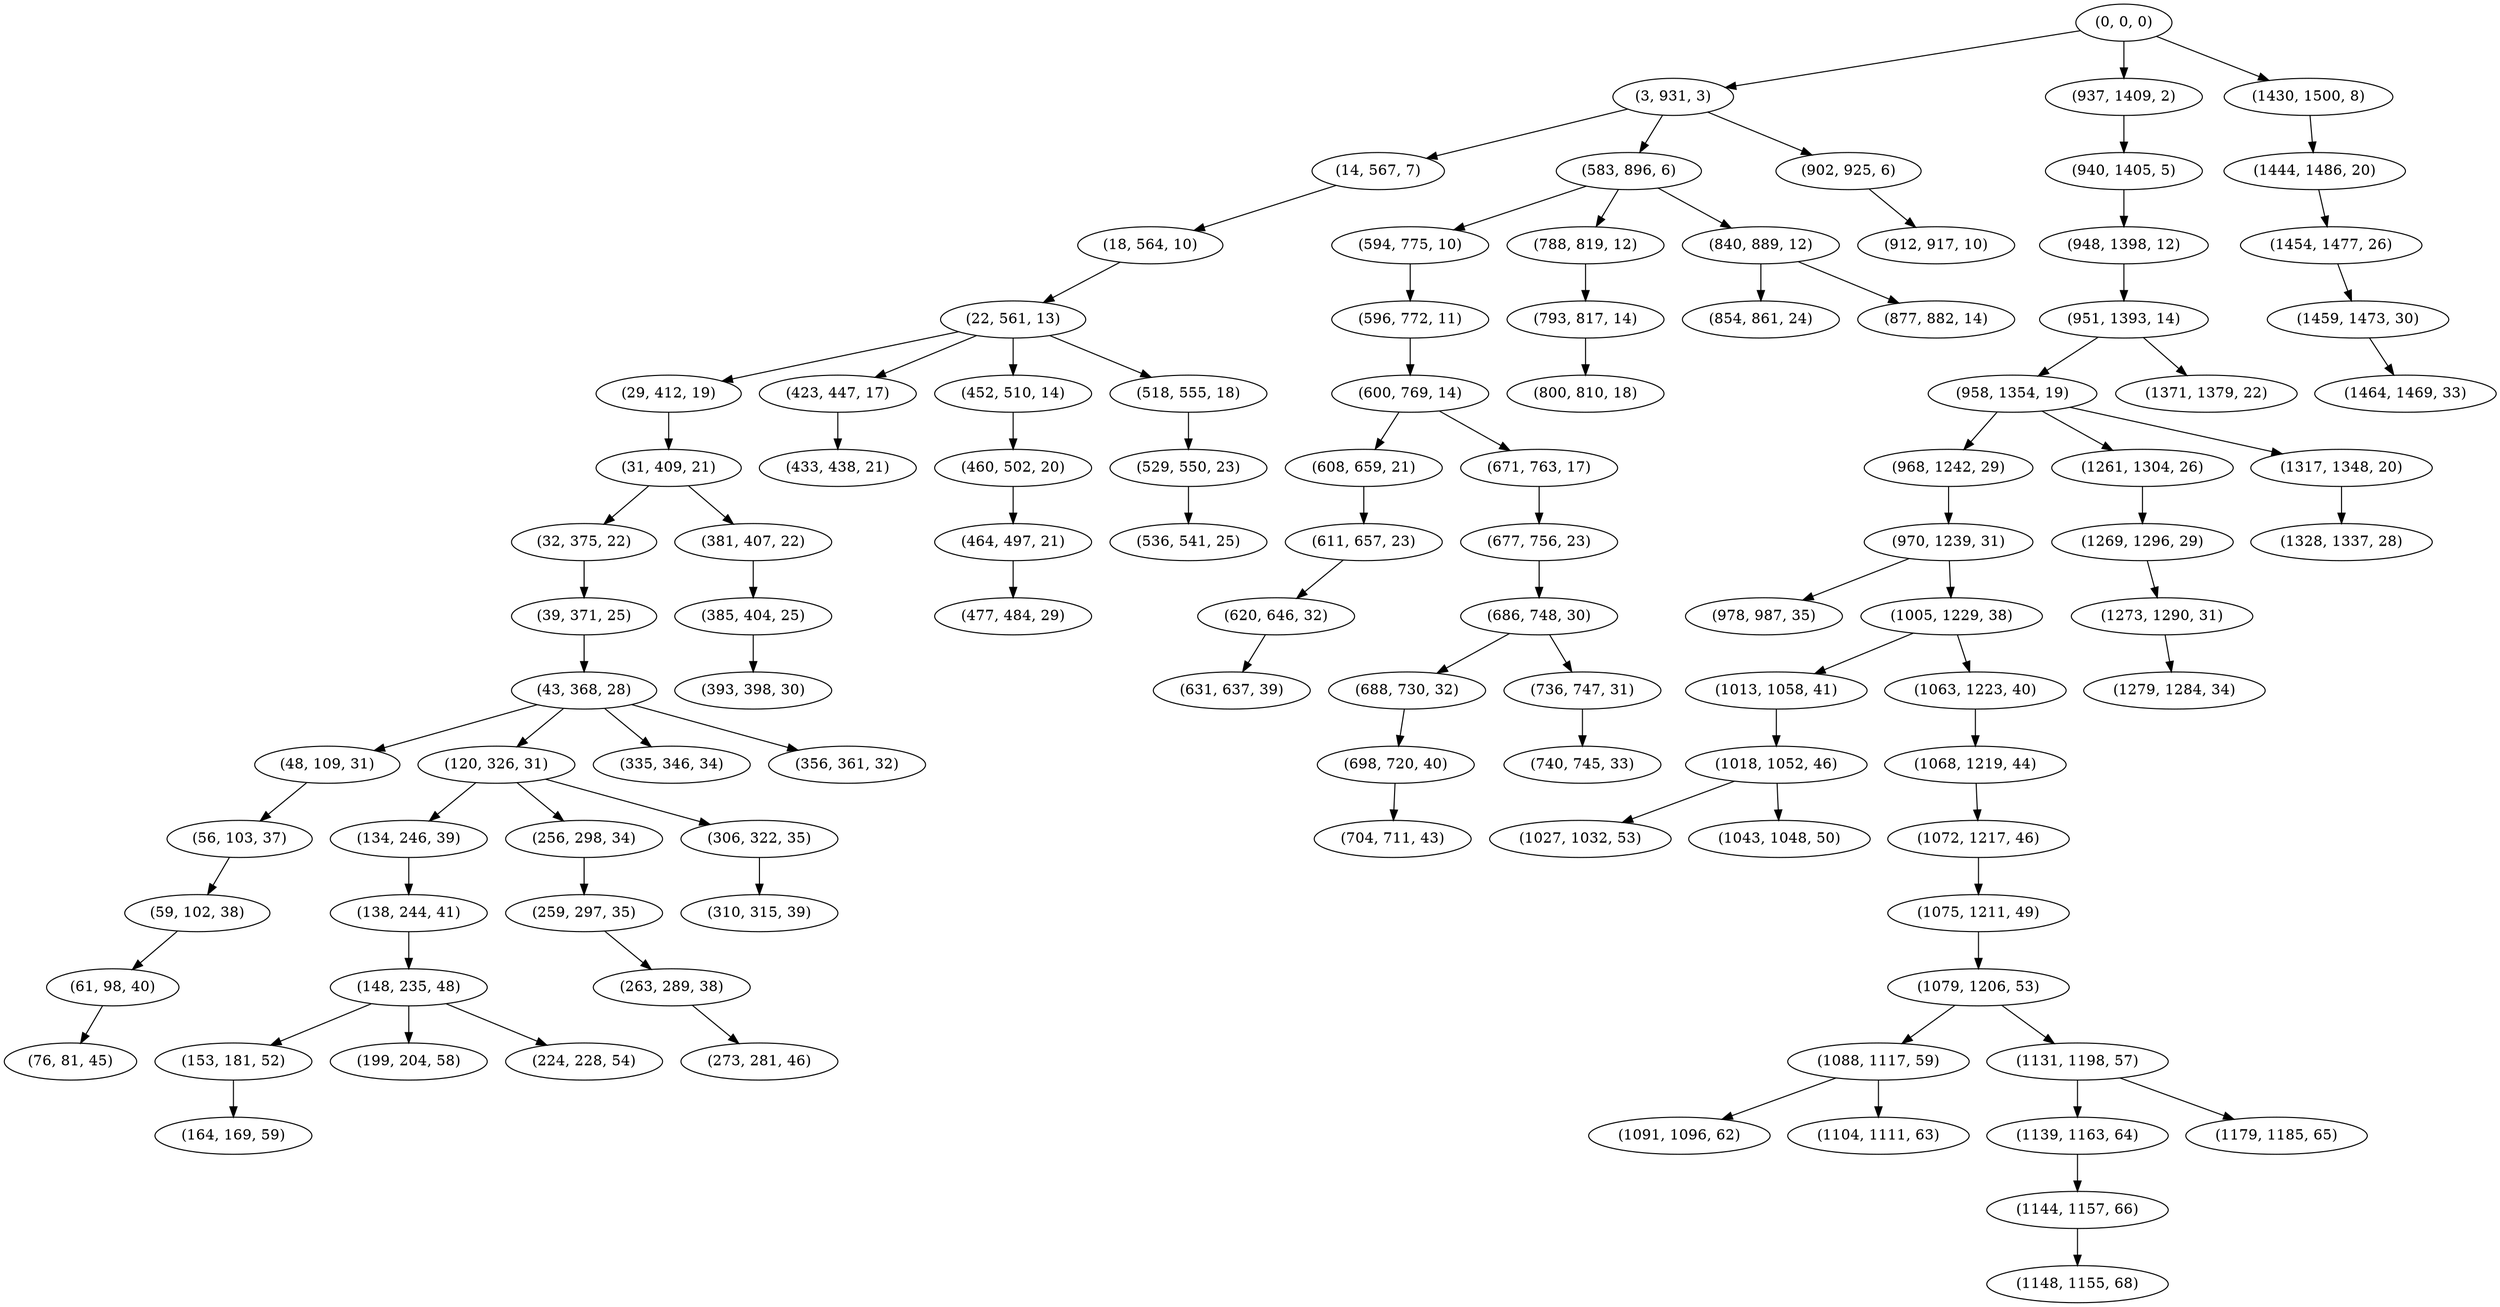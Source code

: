 digraph tree {
    "(0, 0, 0)";
    "(3, 931, 3)";
    "(14, 567, 7)";
    "(18, 564, 10)";
    "(22, 561, 13)";
    "(29, 412, 19)";
    "(31, 409, 21)";
    "(32, 375, 22)";
    "(39, 371, 25)";
    "(43, 368, 28)";
    "(48, 109, 31)";
    "(56, 103, 37)";
    "(59, 102, 38)";
    "(61, 98, 40)";
    "(76, 81, 45)";
    "(120, 326, 31)";
    "(134, 246, 39)";
    "(138, 244, 41)";
    "(148, 235, 48)";
    "(153, 181, 52)";
    "(164, 169, 59)";
    "(199, 204, 58)";
    "(224, 228, 54)";
    "(256, 298, 34)";
    "(259, 297, 35)";
    "(263, 289, 38)";
    "(273, 281, 46)";
    "(306, 322, 35)";
    "(310, 315, 39)";
    "(335, 346, 34)";
    "(356, 361, 32)";
    "(381, 407, 22)";
    "(385, 404, 25)";
    "(393, 398, 30)";
    "(423, 447, 17)";
    "(433, 438, 21)";
    "(452, 510, 14)";
    "(460, 502, 20)";
    "(464, 497, 21)";
    "(477, 484, 29)";
    "(518, 555, 18)";
    "(529, 550, 23)";
    "(536, 541, 25)";
    "(583, 896, 6)";
    "(594, 775, 10)";
    "(596, 772, 11)";
    "(600, 769, 14)";
    "(608, 659, 21)";
    "(611, 657, 23)";
    "(620, 646, 32)";
    "(631, 637, 39)";
    "(671, 763, 17)";
    "(677, 756, 23)";
    "(686, 748, 30)";
    "(688, 730, 32)";
    "(698, 720, 40)";
    "(704, 711, 43)";
    "(736, 747, 31)";
    "(740, 745, 33)";
    "(788, 819, 12)";
    "(793, 817, 14)";
    "(800, 810, 18)";
    "(840, 889, 12)";
    "(854, 861, 24)";
    "(877, 882, 14)";
    "(902, 925, 6)";
    "(912, 917, 10)";
    "(937, 1409, 2)";
    "(940, 1405, 5)";
    "(948, 1398, 12)";
    "(951, 1393, 14)";
    "(958, 1354, 19)";
    "(968, 1242, 29)";
    "(970, 1239, 31)";
    "(978, 987, 35)";
    "(1005, 1229, 38)";
    "(1013, 1058, 41)";
    "(1018, 1052, 46)";
    "(1027, 1032, 53)";
    "(1043, 1048, 50)";
    "(1063, 1223, 40)";
    "(1068, 1219, 44)";
    "(1072, 1217, 46)";
    "(1075, 1211, 49)";
    "(1079, 1206, 53)";
    "(1088, 1117, 59)";
    "(1091, 1096, 62)";
    "(1104, 1111, 63)";
    "(1131, 1198, 57)";
    "(1139, 1163, 64)";
    "(1144, 1157, 66)";
    "(1148, 1155, 68)";
    "(1179, 1185, 65)";
    "(1261, 1304, 26)";
    "(1269, 1296, 29)";
    "(1273, 1290, 31)";
    "(1279, 1284, 34)";
    "(1317, 1348, 20)";
    "(1328, 1337, 28)";
    "(1371, 1379, 22)";
    "(1430, 1500, 8)";
    "(1444, 1486, 20)";
    "(1454, 1477, 26)";
    "(1459, 1473, 30)";
    "(1464, 1469, 33)";
    "(0, 0, 0)" -> "(3, 931, 3)";
    "(0, 0, 0)" -> "(937, 1409, 2)";
    "(0, 0, 0)" -> "(1430, 1500, 8)";
    "(3, 931, 3)" -> "(14, 567, 7)";
    "(3, 931, 3)" -> "(583, 896, 6)";
    "(3, 931, 3)" -> "(902, 925, 6)";
    "(14, 567, 7)" -> "(18, 564, 10)";
    "(18, 564, 10)" -> "(22, 561, 13)";
    "(22, 561, 13)" -> "(29, 412, 19)";
    "(22, 561, 13)" -> "(423, 447, 17)";
    "(22, 561, 13)" -> "(452, 510, 14)";
    "(22, 561, 13)" -> "(518, 555, 18)";
    "(29, 412, 19)" -> "(31, 409, 21)";
    "(31, 409, 21)" -> "(32, 375, 22)";
    "(31, 409, 21)" -> "(381, 407, 22)";
    "(32, 375, 22)" -> "(39, 371, 25)";
    "(39, 371, 25)" -> "(43, 368, 28)";
    "(43, 368, 28)" -> "(48, 109, 31)";
    "(43, 368, 28)" -> "(120, 326, 31)";
    "(43, 368, 28)" -> "(335, 346, 34)";
    "(43, 368, 28)" -> "(356, 361, 32)";
    "(48, 109, 31)" -> "(56, 103, 37)";
    "(56, 103, 37)" -> "(59, 102, 38)";
    "(59, 102, 38)" -> "(61, 98, 40)";
    "(61, 98, 40)" -> "(76, 81, 45)";
    "(120, 326, 31)" -> "(134, 246, 39)";
    "(120, 326, 31)" -> "(256, 298, 34)";
    "(120, 326, 31)" -> "(306, 322, 35)";
    "(134, 246, 39)" -> "(138, 244, 41)";
    "(138, 244, 41)" -> "(148, 235, 48)";
    "(148, 235, 48)" -> "(153, 181, 52)";
    "(148, 235, 48)" -> "(199, 204, 58)";
    "(148, 235, 48)" -> "(224, 228, 54)";
    "(153, 181, 52)" -> "(164, 169, 59)";
    "(256, 298, 34)" -> "(259, 297, 35)";
    "(259, 297, 35)" -> "(263, 289, 38)";
    "(263, 289, 38)" -> "(273, 281, 46)";
    "(306, 322, 35)" -> "(310, 315, 39)";
    "(381, 407, 22)" -> "(385, 404, 25)";
    "(385, 404, 25)" -> "(393, 398, 30)";
    "(423, 447, 17)" -> "(433, 438, 21)";
    "(452, 510, 14)" -> "(460, 502, 20)";
    "(460, 502, 20)" -> "(464, 497, 21)";
    "(464, 497, 21)" -> "(477, 484, 29)";
    "(518, 555, 18)" -> "(529, 550, 23)";
    "(529, 550, 23)" -> "(536, 541, 25)";
    "(583, 896, 6)" -> "(594, 775, 10)";
    "(583, 896, 6)" -> "(788, 819, 12)";
    "(583, 896, 6)" -> "(840, 889, 12)";
    "(594, 775, 10)" -> "(596, 772, 11)";
    "(596, 772, 11)" -> "(600, 769, 14)";
    "(600, 769, 14)" -> "(608, 659, 21)";
    "(600, 769, 14)" -> "(671, 763, 17)";
    "(608, 659, 21)" -> "(611, 657, 23)";
    "(611, 657, 23)" -> "(620, 646, 32)";
    "(620, 646, 32)" -> "(631, 637, 39)";
    "(671, 763, 17)" -> "(677, 756, 23)";
    "(677, 756, 23)" -> "(686, 748, 30)";
    "(686, 748, 30)" -> "(688, 730, 32)";
    "(686, 748, 30)" -> "(736, 747, 31)";
    "(688, 730, 32)" -> "(698, 720, 40)";
    "(698, 720, 40)" -> "(704, 711, 43)";
    "(736, 747, 31)" -> "(740, 745, 33)";
    "(788, 819, 12)" -> "(793, 817, 14)";
    "(793, 817, 14)" -> "(800, 810, 18)";
    "(840, 889, 12)" -> "(854, 861, 24)";
    "(840, 889, 12)" -> "(877, 882, 14)";
    "(902, 925, 6)" -> "(912, 917, 10)";
    "(937, 1409, 2)" -> "(940, 1405, 5)";
    "(940, 1405, 5)" -> "(948, 1398, 12)";
    "(948, 1398, 12)" -> "(951, 1393, 14)";
    "(951, 1393, 14)" -> "(958, 1354, 19)";
    "(951, 1393, 14)" -> "(1371, 1379, 22)";
    "(958, 1354, 19)" -> "(968, 1242, 29)";
    "(958, 1354, 19)" -> "(1261, 1304, 26)";
    "(958, 1354, 19)" -> "(1317, 1348, 20)";
    "(968, 1242, 29)" -> "(970, 1239, 31)";
    "(970, 1239, 31)" -> "(978, 987, 35)";
    "(970, 1239, 31)" -> "(1005, 1229, 38)";
    "(1005, 1229, 38)" -> "(1013, 1058, 41)";
    "(1005, 1229, 38)" -> "(1063, 1223, 40)";
    "(1013, 1058, 41)" -> "(1018, 1052, 46)";
    "(1018, 1052, 46)" -> "(1027, 1032, 53)";
    "(1018, 1052, 46)" -> "(1043, 1048, 50)";
    "(1063, 1223, 40)" -> "(1068, 1219, 44)";
    "(1068, 1219, 44)" -> "(1072, 1217, 46)";
    "(1072, 1217, 46)" -> "(1075, 1211, 49)";
    "(1075, 1211, 49)" -> "(1079, 1206, 53)";
    "(1079, 1206, 53)" -> "(1088, 1117, 59)";
    "(1079, 1206, 53)" -> "(1131, 1198, 57)";
    "(1088, 1117, 59)" -> "(1091, 1096, 62)";
    "(1088, 1117, 59)" -> "(1104, 1111, 63)";
    "(1131, 1198, 57)" -> "(1139, 1163, 64)";
    "(1131, 1198, 57)" -> "(1179, 1185, 65)";
    "(1139, 1163, 64)" -> "(1144, 1157, 66)";
    "(1144, 1157, 66)" -> "(1148, 1155, 68)";
    "(1261, 1304, 26)" -> "(1269, 1296, 29)";
    "(1269, 1296, 29)" -> "(1273, 1290, 31)";
    "(1273, 1290, 31)" -> "(1279, 1284, 34)";
    "(1317, 1348, 20)" -> "(1328, 1337, 28)";
    "(1430, 1500, 8)" -> "(1444, 1486, 20)";
    "(1444, 1486, 20)" -> "(1454, 1477, 26)";
    "(1454, 1477, 26)" -> "(1459, 1473, 30)";
    "(1459, 1473, 30)" -> "(1464, 1469, 33)";
}
